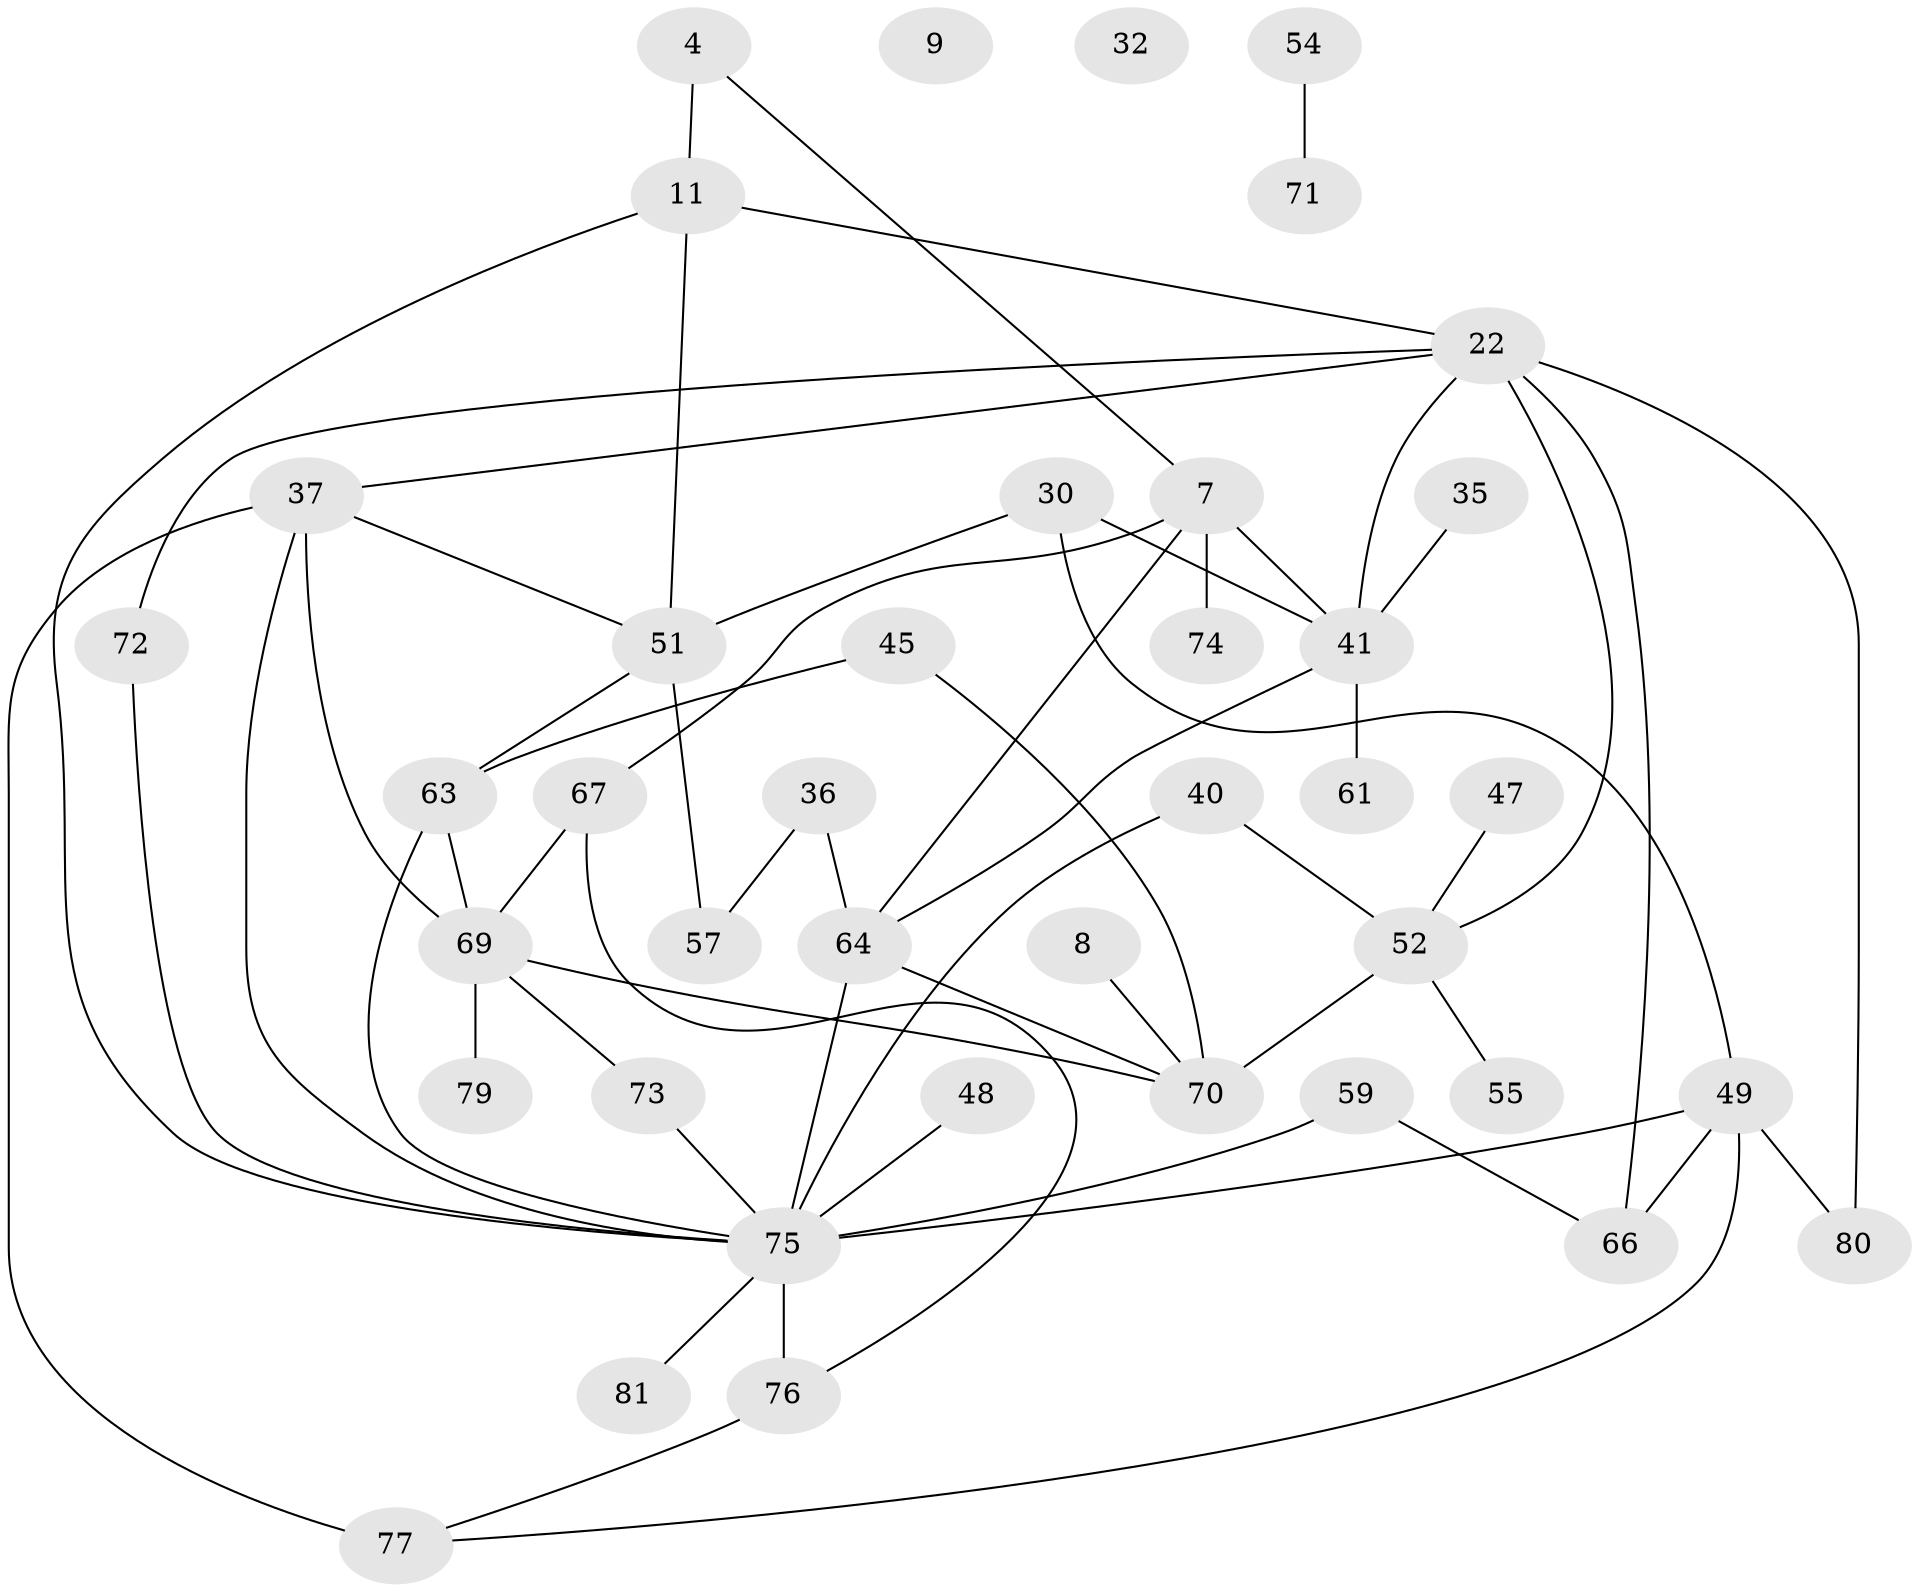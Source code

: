 // original degree distribution, {3: 0.24691358024691357, 4: 0.13580246913580246, 2: 0.24691358024691357, 5: 0.06172839506172839, 7: 0.024691358024691357, 1: 0.19753086419753085, 0: 0.024691358024691357, 6: 0.04938271604938271, 11: 0.012345679012345678}
// Generated by graph-tools (version 1.1) at 2025/42/03/04/25 21:42:34]
// undirected, 40 vertices, 59 edges
graph export_dot {
graph [start="1"]
  node [color=gray90,style=filled];
  4;
  7;
  8;
  9;
  11;
  22 [super="+12"];
  30 [super="+5"];
  32;
  35;
  36;
  37;
  40;
  41 [super="+18"];
  45;
  47;
  48;
  49 [super="+19"];
  51 [super="+34"];
  52 [super="+33"];
  54;
  55;
  57 [super="+24"];
  59;
  61;
  63 [super="+2+21"];
  64 [super="+1+58+46"];
  66 [super="+31"];
  67 [super="+65+20"];
  69 [super="+53"];
  70 [super="+39"];
  71;
  72 [super="+38"];
  73 [super="+42"];
  74 [super="+14"];
  75 [super="+6+62"];
  76 [super="+68"];
  77 [super="+3"];
  79;
  80 [super="+78"];
  81;
  4 -- 7;
  4 -- 11;
  7 -- 41 [weight=2];
  7 -- 74 [weight=2];
  7 -- 64;
  7 -- 67;
  8 -- 70;
  11 -- 22;
  11 -- 51;
  11 -- 75;
  22 -- 41;
  22 -- 66;
  22 -- 52 [weight=2];
  22 -- 37;
  22 -- 72;
  22 -- 80;
  30 -- 49;
  30 -- 51;
  30 -- 41;
  35 -- 41;
  36 -- 64;
  36 -- 57;
  37 -- 51;
  37 -- 77 [weight=2];
  37 -- 69;
  37 -- 75;
  40 -- 52 [weight=2];
  40 -- 75 [weight=2];
  41 -- 61;
  41 -- 64;
  45 -- 63;
  45 -- 70;
  47 -- 52;
  48 -- 75;
  49 -- 66;
  49 -- 77;
  49 -- 75 [weight=2];
  49 -- 80;
  51 -- 63;
  51 -- 57;
  52 -- 55;
  52 -- 70 [weight=2];
  54 -- 71;
  59 -- 75;
  59 -- 66;
  63 -- 75 [weight=2];
  63 -- 69;
  64 -- 75 [weight=6];
  64 -- 70 [weight=2];
  67 -- 69;
  67 -- 76;
  69 -- 73;
  69 -- 70 [weight=2];
  69 -- 79;
  72 -- 75;
  73 -- 75;
  75 -- 81;
  75 -- 76 [weight=2];
  76 -- 77;
}
